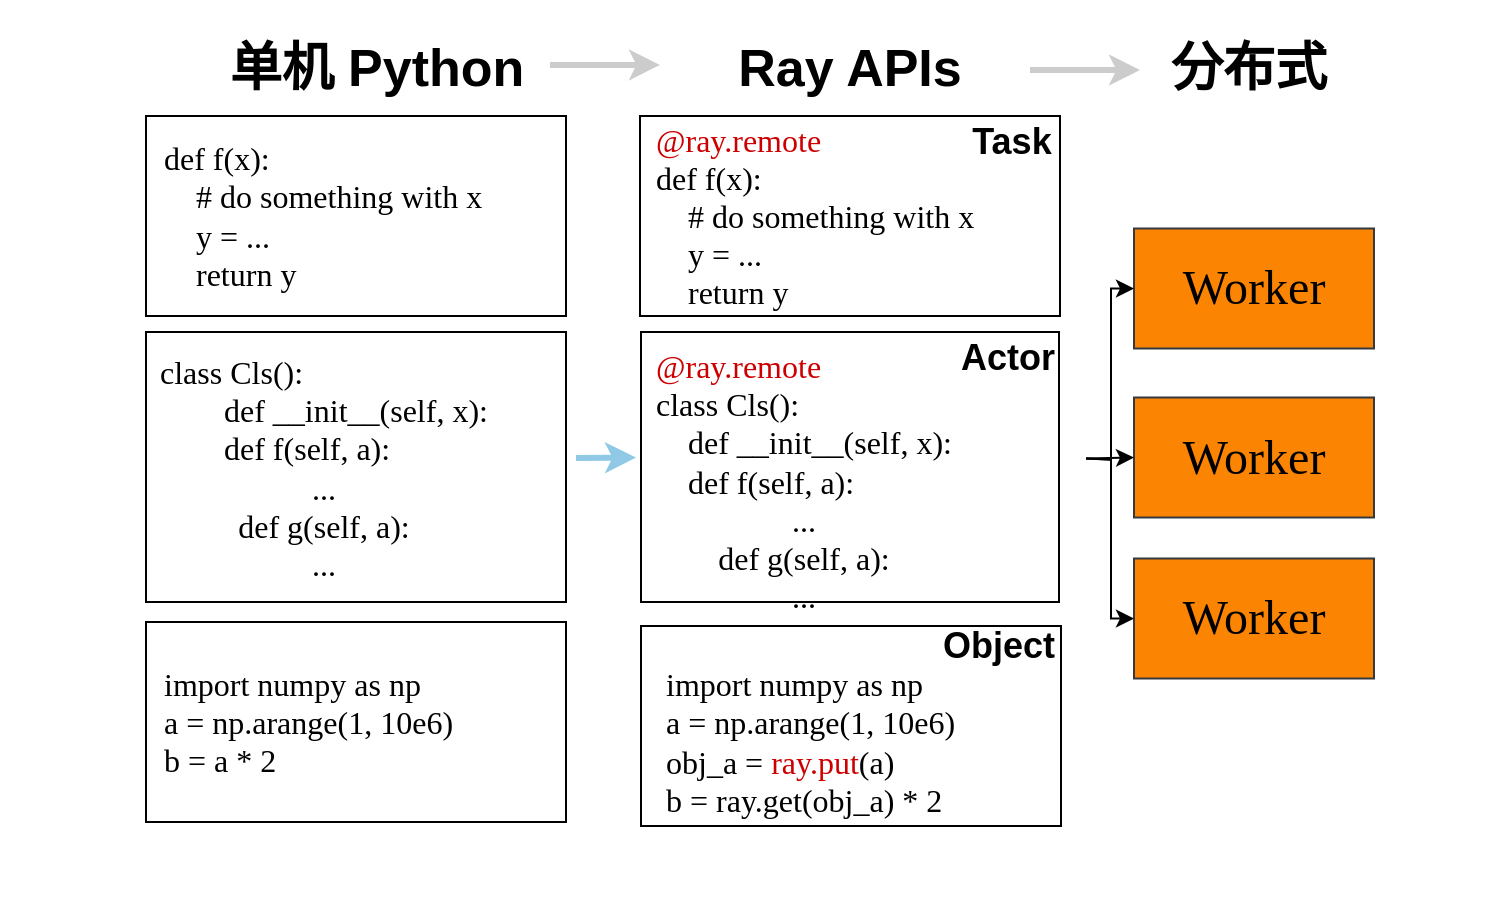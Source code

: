<mxfile version="22.1.18" type="device">
  <diagram name="第 1 页" id="_Ih8QWEVDqEX9pq31nYS">
    <mxGraphModel dx="1549" dy="991" grid="0" gridSize="10" guides="1" tooltips="1" connect="1" arrows="1" fold="1" page="1" pageScale="1" pageWidth="1654" pageHeight="2336" math="0" shadow="0">
      <root>
        <mxCell id="0" />
        <mxCell id="1" parent="0" />
        <mxCell id="VG9qgCdwZ4cWexaSaQvm-19" value="&lt;font face=&quot;Comic Sans MS&quot;&gt;&lt;br&gt;&lt;/font&gt;" style="rounded=0;whiteSpace=wrap;html=1;strokeColor=#000000;align=left;" vertex="1" parent="1">
          <mxGeometry x="222" y="256" width="210" height="100" as="geometry" />
        </mxCell>
        <mxCell id="VG9qgCdwZ4cWexaSaQvm-22" value="&lt;font face=&quot;Comic Sans MS&quot;&gt;&lt;br&gt;&lt;/font&gt;" style="rounded=0;whiteSpace=wrap;html=1;strokeColor=#000000;align=left;" vertex="1" parent="1">
          <mxGeometry x="222" y="509" width="210" height="100" as="geometry" />
        </mxCell>
        <mxCell id="VG9qgCdwZ4cWexaSaQvm-20" value="&lt;font face=&quot;Comic Sans MS&quot;&gt;&lt;br&gt;&lt;/font&gt;" style="rounded=0;whiteSpace=wrap;html=1;strokeColor=#000000;align=left;" vertex="1" parent="1">
          <mxGeometry x="222" y="364" width="210" height="135" as="geometry" />
        </mxCell>
        <mxCell id="3kyInW_LCxdXbSzIgime-41" value="" style="rounded=0;whiteSpace=wrap;html=1;strokeColor=none;fillColor=none;" parent="1" vertex="1">
          <mxGeometry x="149" y="198" width="750" height="450" as="geometry" />
        </mxCell>
        <mxCell id="3kyInW_LCxdXbSzIgime-1" value="&lt;font face=&quot;Helvetica&quot; style=&quot;font-size: 26px;&quot;&gt;&lt;b style=&quot;&quot;&gt;单机 Python&lt;/b&gt;&lt;/font&gt;" style="text;html=1;strokeColor=none;fillColor=none;align=center;verticalAlign=middle;whiteSpace=wrap;rounded=0;" parent="1" vertex="1">
          <mxGeometry x="247.5" y="217" width="179" height="30" as="geometry" />
        </mxCell>
        <mxCell id="3kyInW_LCxdXbSzIgime-3" value="&lt;font face=&quot;Helvetica&quot; style=&quot;font-size: 26px;&quot;&gt;&lt;b style=&quot;&quot;&gt;Ray APIs&lt;/b&gt;&lt;/font&gt;" style="text;html=1;strokeColor=none;fillColor=none;align=center;verticalAlign=middle;whiteSpace=wrap;rounded=0;" parent="1" vertex="1">
          <mxGeometry x="506" y="217" width="136" height="30" as="geometry" />
        </mxCell>
        <mxCell id="3kyInW_LCxdXbSzIgime-6" value="&lt;font face=&quot;Garamond&quot; style=&quot;font-size: 16px;&quot;&gt;def f(x):&lt;br style=&quot;border-color: var(--border-color);&quot;&gt;&lt;span style=&quot;border-color: var(--border-color);&quot;&gt;&lt;span style=&quot;white-space: pre;&quot;&gt;&amp;nbsp;&amp;nbsp;&amp;nbsp;&amp;nbsp;&lt;/span&gt;&lt;/span&gt;# do something with x&lt;br style=&quot;border-color: var(--border-color);&quot;&gt;&lt;span style=&quot;border-color: var(--border-color);&quot;&gt;&lt;span style=&quot;white-space: pre;&quot;&gt;&amp;nbsp;&amp;nbsp;&amp;nbsp;&amp;nbsp;&lt;/span&gt;&lt;/span&gt;y = ...&lt;br style=&quot;border-color: var(--border-color);&quot;&gt;&lt;span style=&quot;border-color: var(--border-color);&quot;&gt;&lt;span style=&quot;white-space: pre;&quot;&gt;&amp;nbsp;&amp;nbsp;&amp;nbsp;&amp;nbsp;&lt;/span&gt;&lt;/span&gt;return y&lt;/font&gt;" style="text;html=1;strokeColor=none;fillColor=none;align=left;verticalAlign=middle;whiteSpace=wrap;rounded=0;" parent="1" vertex="1">
          <mxGeometry x="229" y="258.5" width="200" height="95" as="geometry" />
        </mxCell>
        <mxCell id="3kyInW_LCxdXbSzIgime-8" value="&lt;font face=&quot;Garamond&quot; style=&quot;font-size: 16px;&quot;&gt;&lt;span style=&quot;&quot;&gt;class Cls():&lt;br&gt;&lt;/span&gt;&lt;span style=&quot;white-space: pre;&quot;&gt;&#x9;&lt;/span&gt;def __init__(self, x):&lt;br&gt;&lt;span style=&quot;white-space: pre;&quot;&gt;&#x9;&lt;/span&gt;def f(self, a):&lt;br&gt;&lt;div style=&quot;text-align: center;&quot;&gt;&lt;span style=&quot;background-color: initial;&quot;&gt;...&lt;/span&gt;&lt;/div&gt;&lt;div style=&quot;text-align: center;&quot;&gt;&lt;span style=&quot;background-color: initial;&quot;&gt;def g(self, a):&lt;/span&gt;&lt;/div&gt;&lt;div style=&quot;text-align: center;&quot;&gt;&lt;span style=&quot;background-color: initial;&quot;&gt;...&lt;/span&gt;&lt;/div&gt;&lt;/font&gt;" style="text;html=1;strokeColor=none;fillColor=none;align=left;verticalAlign=middle;whiteSpace=wrap;rounded=0;" parent="1" vertex="1">
          <mxGeometry x="227" y="375.5" width="200" height="112" as="geometry" />
        </mxCell>
        <mxCell id="3kyInW_LCxdXbSzIgime-10" value="&lt;span style=&quot;font-size: 16px;&quot;&gt;&lt;font style=&quot;font-size: 16px;&quot; face=&quot;Garamond&quot;&gt;import numpy as np&lt;br&gt;a = np.arange(1, 10e6)&lt;br&gt;b = a * 2&lt;/font&gt;&lt;br&gt;&lt;/span&gt;" style="text;html=1;strokeColor=none;fillColor=none;align=left;verticalAlign=middle;whiteSpace=wrap;rounded=0;" parent="1" vertex="1">
          <mxGeometry x="229" y="511.5" width="200" height="95" as="geometry" />
        </mxCell>
        <mxCell id="3kyInW_LCxdXbSzIgime-17" value="&lt;font face=&quot;Comic Sans MS&quot;&gt;&lt;br&gt;&lt;/font&gt;" style="rounded=0;whiteSpace=wrap;html=1;strokeColor=#000000;align=left;" parent="1" vertex="1">
          <mxGeometry x="469" y="256" width="210" height="100" as="geometry" />
        </mxCell>
        <mxCell id="3kyInW_LCxdXbSzIgime-18" value="&lt;font face=&quot;Garamond&quot; style=&quot;font-size: 16px;&quot;&gt;&lt;font style=&quot;font-size: 16px;&quot; color=&quot;#cc0000&quot;&gt;@ray.remote&lt;/font&gt;&lt;br&gt;def f(x):&lt;br style=&quot;border-color: var(--border-color);&quot;&gt;&lt;span style=&quot;border-color: var(--border-color);&quot;&gt;&lt;span style=&quot;white-space: pre;&quot;&gt;&amp;nbsp;&amp;nbsp;&amp;nbsp;&amp;nbsp;&lt;/span&gt;&lt;/span&gt;# do something with x&lt;br style=&quot;border-color: var(--border-color);&quot;&gt;&lt;span style=&quot;border-color: var(--border-color);&quot;&gt;&lt;span style=&quot;white-space: pre;&quot;&gt;&amp;nbsp;&amp;nbsp;&amp;nbsp;&amp;nbsp;&lt;/span&gt;&lt;/span&gt;y = ...&lt;br style=&quot;border-color: var(--border-color);&quot;&gt;&lt;span style=&quot;border-color: var(--border-color);&quot;&gt;&lt;span style=&quot;white-space: pre;&quot;&gt;&amp;nbsp;&amp;nbsp;&amp;nbsp;&amp;nbsp;&lt;/span&gt;&lt;/span&gt;return y&lt;/font&gt;" style="text;html=1;strokeColor=none;fillColor=none;align=left;verticalAlign=middle;whiteSpace=wrap;rounded=0;" parent="1" vertex="1">
          <mxGeometry x="474.5" y="258.5" width="200" height="95" as="geometry" />
        </mxCell>
        <mxCell id="3kyInW_LCxdXbSzIgime-19" value="&lt;font face=&quot;Comic Sans MS&quot;&gt;&lt;br&gt;&lt;/font&gt;" style="rounded=0;whiteSpace=wrap;html=1;strokeColor=#000000;align=left;" parent="1" vertex="1">
          <mxGeometry x="469.5" y="364" width="209" height="135" as="geometry" />
        </mxCell>
        <mxCell id="3kyInW_LCxdXbSzIgime-20" value="&lt;font face=&quot;Garamond&quot; style=&quot;font-size: 16px;&quot;&gt;&lt;font style=&quot;font-size: 16px;&quot;&gt;&lt;br&gt;&lt;/font&gt;&lt;span style=&quot;color: rgb(204, 0, 0);&quot;&gt;@ray.remote&lt;/span&gt;&lt;font style=&quot;font-size: 16px;&quot;&gt;&lt;br&gt;class Cls():&lt;br&gt;&lt;span style=&quot;white-space: pre;&quot;&gt;&amp;nbsp;&amp;nbsp;&amp;nbsp;&amp;nbsp;&lt;/span&gt;def __init__(self, x):&lt;br&gt;&lt;span style=&quot;white-space: pre;&quot;&gt;&amp;nbsp;&amp;nbsp;&amp;nbsp;&amp;nbsp;&lt;/span&gt;def f(self, a):&lt;br&gt;&lt;div style=&quot;text-align: center;&quot;&gt;&lt;span style=&quot;background-color: initial;&quot;&gt;...&lt;/span&gt;&lt;/div&gt;&lt;div style=&quot;text-align: center;&quot;&gt;&lt;span style=&quot;background-color: initial;&quot;&gt;def g(self, a):&lt;/span&gt;&lt;/div&gt;&lt;div style=&quot;text-align: center;&quot;&gt;&lt;span style=&quot;background-color: initial;&quot;&gt;...&lt;/span&gt;&lt;/div&gt;&lt;/font&gt;&lt;/font&gt;" style="text;html=1;strokeColor=none;fillColor=none;align=left;verticalAlign=middle;whiteSpace=wrap;rounded=0;" parent="1" vertex="1">
          <mxGeometry x="474.5" y="372" width="200" height="114" as="geometry" />
        </mxCell>
        <mxCell id="3kyInW_LCxdXbSzIgime-21" value="&lt;font face=&quot;Comic Sans MS&quot;&gt;&lt;br&gt;&lt;/font&gt;" style="rounded=0;whiteSpace=wrap;html=1;strokeColor=#000000;align=left;" parent="1" vertex="1">
          <mxGeometry x="469.5" y="511" width="210" height="100" as="geometry" />
        </mxCell>
        <mxCell id="3kyInW_LCxdXbSzIgime-22" value="&lt;font style=&quot;font-size: 16px;&quot;&gt;&lt;font face=&quot;Garamond&quot;&gt;&lt;font style=&quot;font-size: 16px;&quot;&gt;import numpy as np&lt;/font&gt;&lt;br&gt;a = np.arange(1, 10e6)&lt;br&gt;obj_a = &lt;font color=&quot;#cc0000&quot;&gt;ray.put&lt;/font&gt;(a)&lt;br&gt;b = ray.get(obj_a) * 2&lt;/font&gt;&lt;br&gt;&lt;/font&gt;" style="text;html=1;strokeColor=none;fillColor=none;align=left;verticalAlign=middle;whiteSpace=wrap;rounded=0;" parent="1" vertex="1">
          <mxGeometry x="479.5" y="521" width="200" height="95" as="geometry" />
        </mxCell>
        <mxCell id="3kyInW_LCxdXbSzIgime-24" value="&lt;font style=&quot;font-size: 26px;&quot;&gt;&lt;b&gt;分布式&lt;/b&gt;&lt;/font&gt;" style="text;html=1;strokeColor=none;fillColor=none;align=center;verticalAlign=middle;whiteSpace=wrap;rounded=0;" parent="1" vertex="1">
          <mxGeometry x="716" y="214.5" width="115" height="35" as="geometry" />
        </mxCell>
        <mxCell id="VG9qgCdwZ4cWexaSaQvm-6" value="" style="endArrow=classic;html=1;rounded=0;strokeWidth=3;strokeColor=#CCCCCC;" edge="1" parent="1">
          <mxGeometry width="50" height="50" relative="1" as="geometry">
            <mxPoint x="424" y="230.47" as="sourcePoint" />
            <mxPoint x="479" y="230.47" as="targetPoint" />
          </mxGeometry>
        </mxCell>
        <mxCell id="VG9qgCdwZ4cWexaSaQvm-7" value="" style="endArrow=classic;html=1;rounded=0;strokeWidth=3;strokeColor=#CCCCCC;" edge="1" parent="1">
          <mxGeometry width="50" height="50" relative="1" as="geometry">
            <mxPoint x="664" y="233" as="sourcePoint" />
            <mxPoint x="719" y="233" as="targetPoint" />
          </mxGeometry>
        </mxCell>
        <mxCell id="VG9qgCdwZ4cWexaSaQvm-11" value="" style="endArrow=classic;html=1;rounded=0;strokeWidth=3;fontColor=#90C9E6;strokeColor=#90C9E6;entryX=0;entryY=0.5;entryDx=0;entryDy=0;" edge="1" parent="1">
          <mxGeometry width="50" height="50" relative="1" as="geometry">
            <mxPoint x="437" y="427" as="sourcePoint" />
            <mxPoint x="467" y="426.75" as="targetPoint" />
          </mxGeometry>
        </mxCell>
        <mxCell id="VG9qgCdwZ4cWexaSaQvm-13" value="Worker" style="rounded=0;whiteSpace=wrap;html=1;fontSize=24;fillColor=#FB8402;strokeColor=#36393d;fontFamily=Times New Roman;" vertex="1" parent="1">
          <mxGeometry x="716" y="312.25" width="120" height="60" as="geometry" />
        </mxCell>
        <mxCell id="VG9qgCdwZ4cWexaSaQvm-14" value="Worker" style="rounded=0;whiteSpace=wrap;html=1;fontSize=24;fillColor=#FB8402;strokeColor=#36393d;fontFamily=Times New Roman;" vertex="1" parent="1">
          <mxGeometry x="716" y="396.75" width="120" height="60" as="geometry" />
        </mxCell>
        <mxCell id="VG9qgCdwZ4cWexaSaQvm-15" value="Worker" style="rounded=0;whiteSpace=wrap;html=1;fontSize=24;fillColor=#FB8402;strokeColor=#36393d;fontFamily=Times New Roman;" vertex="1" parent="1">
          <mxGeometry x="716" y="477.25" width="120" height="60" as="geometry" />
        </mxCell>
        <mxCell id="VG9qgCdwZ4cWexaSaQvm-16" value="" style="endArrow=classic;html=1;rounded=0;exitX=1;exitY=0.5;exitDx=0;exitDy=0;entryX=0;entryY=0.5;entryDx=0;entryDy=0;edgeStyle=orthogonalEdgeStyle;" edge="1" parent="1" target="VG9qgCdwZ4cWexaSaQvm-13">
          <mxGeometry width="50" height="50" relative="1" as="geometry">
            <mxPoint x="692" y="427.25" as="sourcePoint" />
            <mxPoint x="1018" y="387.25" as="targetPoint" />
          </mxGeometry>
        </mxCell>
        <mxCell id="VG9qgCdwZ4cWexaSaQvm-17" value="" style="endArrow=classic;html=1;rounded=0;exitX=1;exitY=0.5;exitDx=0;exitDy=0;entryX=0;entryY=0.5;entryDx=0;entryDy=0;" edge="1" parent="1" target="VG9qgCdwZ4cWexaSaQvm-14">
          <mxGeometry width="50" height="50" relative="1" as="geometry">
            <mxPoint x="692" y="427.25" as="sourcePoint" />
            <mxPoint x="726" y="352.25" as="targetPoint" />
          </mxGeometry>
        </mxCell>
        <mxCell id="VG9qgCdwZ4cWexaSaQvm-18" value="" style="endArrow=classic;html=1;rounded=0;exitX=1;exitY=0.5;exitDx=0;exitDy=0;entryX=0;entryY=0.5;entryDx=0;entryDy=0;edgeStyle=orthogonalEdgeStyle;" edge="1" parent="1" target="VG9qgCdwZ4cWexaSaQvm-15">
          <mxGeometry width="50" height="50" relative="1" as="geometry">
            <mxPoint x="692" y="427.25" as="sourcePoint" />
            <mxPoint x="1120" y="391.25" as="targetPoint" />
          </mxGeometry>
        </mxCell>
        <mxCell id="3kyInW_LCxdXbSzIgime-12" value="&lt;font face=&quot;Helvetica&quot; style=&quot;font-size: 18px;&quot;&gt;&lt;b&gt;Task&lt;/b&gt;&lt;/font&gt;" style="text;html=1;strokeColor=none;fillColor=none;align=center;verticalAlign=middle;whiteSpace=wrap;rounded=0;" parent="1" vertex="1">
          <mxGeometry x="625" y="254" width="60" height="30" as="geometry" />
        </mxCell>
        <mxCell id="3kyInW_LCxdXbSzIgime-14" value="&lt;font face=&quot;Helvetica&quot; style=&quot;font-size: 18px;&quot;&gt;&lt;b&gt;Actor&lt;/b&gt;&lt;/font&gt;" style="text;html=1;strokeColor=none;fillColor=none;align=center;verticalAlign=middle;whiteSpace=wrap;rounded=0;" parent="1" vertex="1">
          <mxGeometry x="623" y="361.75" width="60" height="30" as="geometry" />
        </mxCell>
        <mxCell id="3kyInW_LCxdXbSzIgime-16" value="&lt;span style=&quot;font-size: 18px;&quot;&gt;&lt;font face=&quot;Helvetica&quot;&gt;&lt;b&gt;Object&lt;/b&gt;&lt;/font&gt;&lt;br&gt;&lt;/span&gt;" style="text;html=1;strokeColor=none;fillColor=none;align=center;verticalAlign=middle;whiteSpace=wrap;rounded=0;" parent="1" vertex="1">
          <mxGeometry x="594" y="504" width="108.5" height="33.25" as="geometry" />
        </mxCell>
      </root>
    </mxGraphModel>
  </diagram>
</mxfile>
